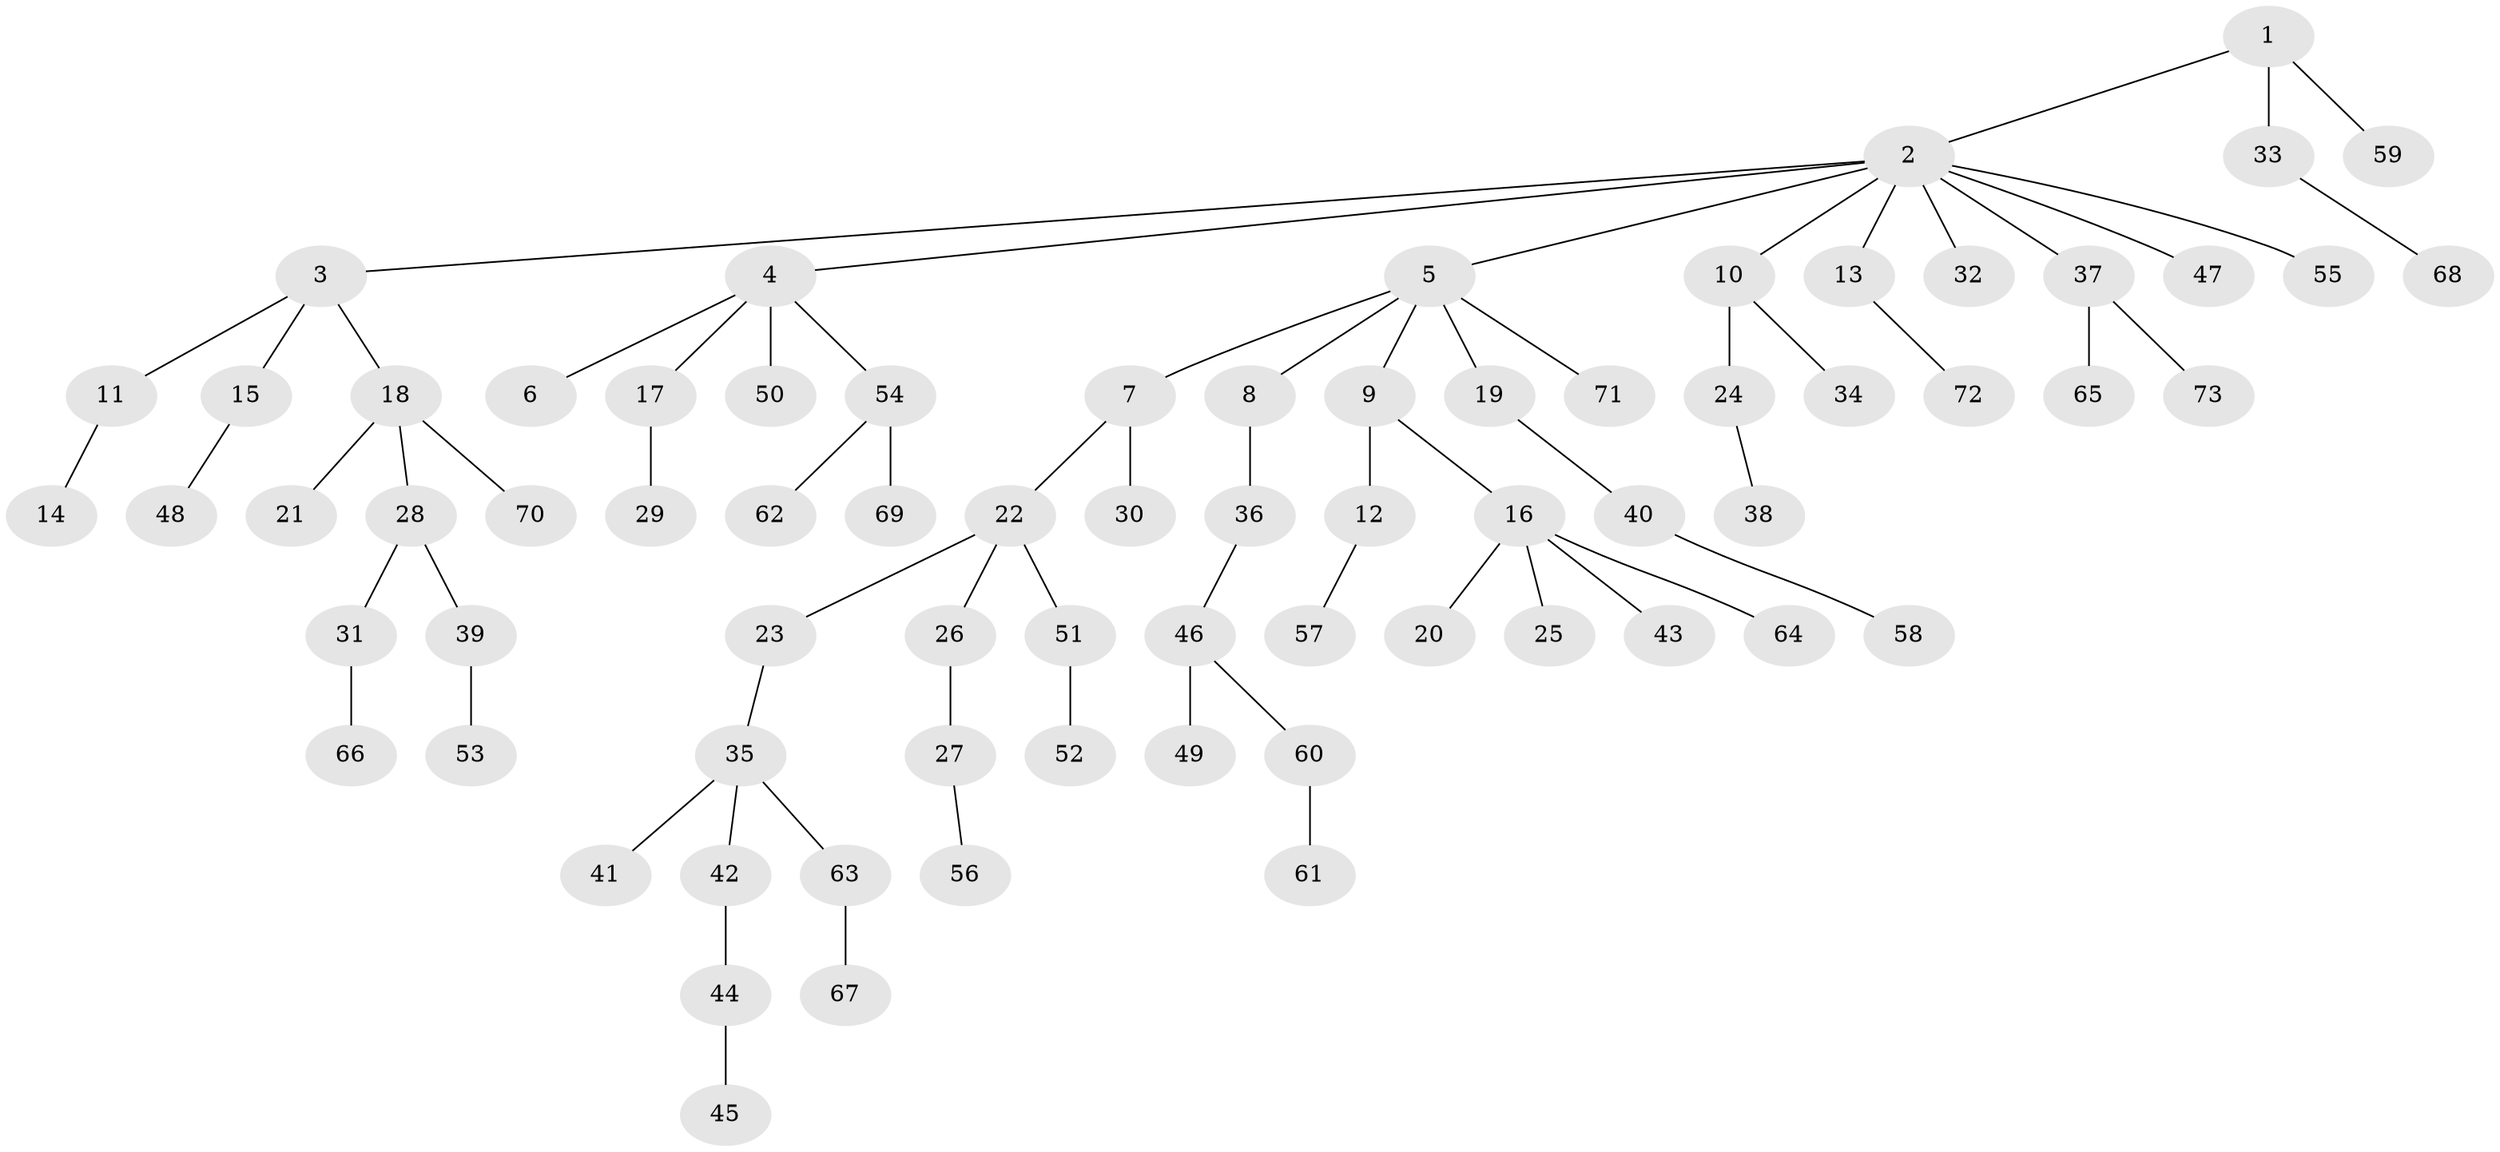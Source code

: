 // coarse degree distribution, {2: 0.13793103448275862, 1: 0.7931034482758621, 14: 0.034482758620689655, 11: 0.034482758620689655}
// Generated by graph-tools (version 1.1) at 2025/56/03/04/25 21:56:53]
// undirected, 73 vertices, 72 edges
graph export_dot {
graph [start="1"]
  node [color=gray90,style=filled];
  1;
  2;
  3;
  4;
  5;
  6;
  7;
  8;
  9;
  10;
  11;
  12;
  13;
  14;
  15;
  16;
  17;
  18;
  19;
  20;
  21;
  22;
  23;
  24;
  25;
  26;
  27;
  28;
  29;
  30;
  31;
  32;
  33;
  34;
  35;
  36;
  37;
  38;
  39;
  40;
  41;
  42;
  43;
  44;
  45;
  46;
  47;
  48;
  49;
  50;
  51;
  52;
  53;
  54;
  55;
  56;
  57;
  58;
  59;
  60;
  61;
  62;
  63;
  64;
  65;
  66;
  67;
  68;
  69;
  70;
  71;
  72;
  73;
  1 -- 2;
  1 -- 33;
  1 -- 59;
  2 -- 3;
  2 -- 4;
  2 -- 5;
  2 -- 10;
  2 -- 13;
  2 -- 32;
  2 -- 37;
  2 -- 47;
  2 -- 55;
  3 -- 11;
  3 -- 15;
  3 -- 18;
  4 -- 6;
  4 -- 17;
  4 -- 50;
  4 -- 54;
  5 -- 7;
  5 -- 8;
  5 -- 9;
  5 -- 19;
  5 -- 71;
  7 -- 22;
  7 -- 30;
  8 -- 36;
  9 -- 12;
  9 -- 16;
  10 -- 24;
  10 -- 34;
  11 -- 14;
  12 -- 57;
  13 -- 72;
  15 -- 48;
  16 -- 20;
  16 -- 25;
  16 -- 43;
  16 -- 64;
  17 -- 29;
  18 -- 21;
  18 -- 28;
  18 -- 70;
  19 -- 40;
  22 -- 23;
  22 -- 26;
  22 -- 51;
  23 -- 35;
  24 -- 38;
  26 -- 27;
  27 -- 56;
  28 -- 31;
  28 -- 39;
  31 -- 66;
  33 -- 68;
  35 -- 41;
  35 -- 42;
  35 -- 63;
  36 -- 46;
  37 -- 65;
  37 -- 73;
  39 -- 53;
  40 -- 58;
  42 -- 44;
  44 -- 45;
  46 -- 49;
  46 -- 60;
  51 -- 52;
  54 -- 62;
  54 -- 69;
  60 -- 61;
  63 -- 67;
}
